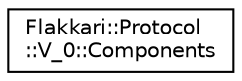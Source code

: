 digraph "Graphical Class Hierarchy"
{
 // LATEX_PDF_SIZE
  edge [fontname="Helvetica",fontsize="10",labelfontname="Helvetica",labelfontsize="10"];
  node [fontname="Helvetica",fontsize="10",shape=record];
  rankdir="LR";
  Node0 [label="Flakkari::Protocol\l::V_0::Components",height=0.2,width=0.4,color="black", fillcolor="white", style="filled",URL="$d0/d29/classFlakkari_1_1Protocol_1_1V__0_1_1Components.html",tooltip=" "];
}
